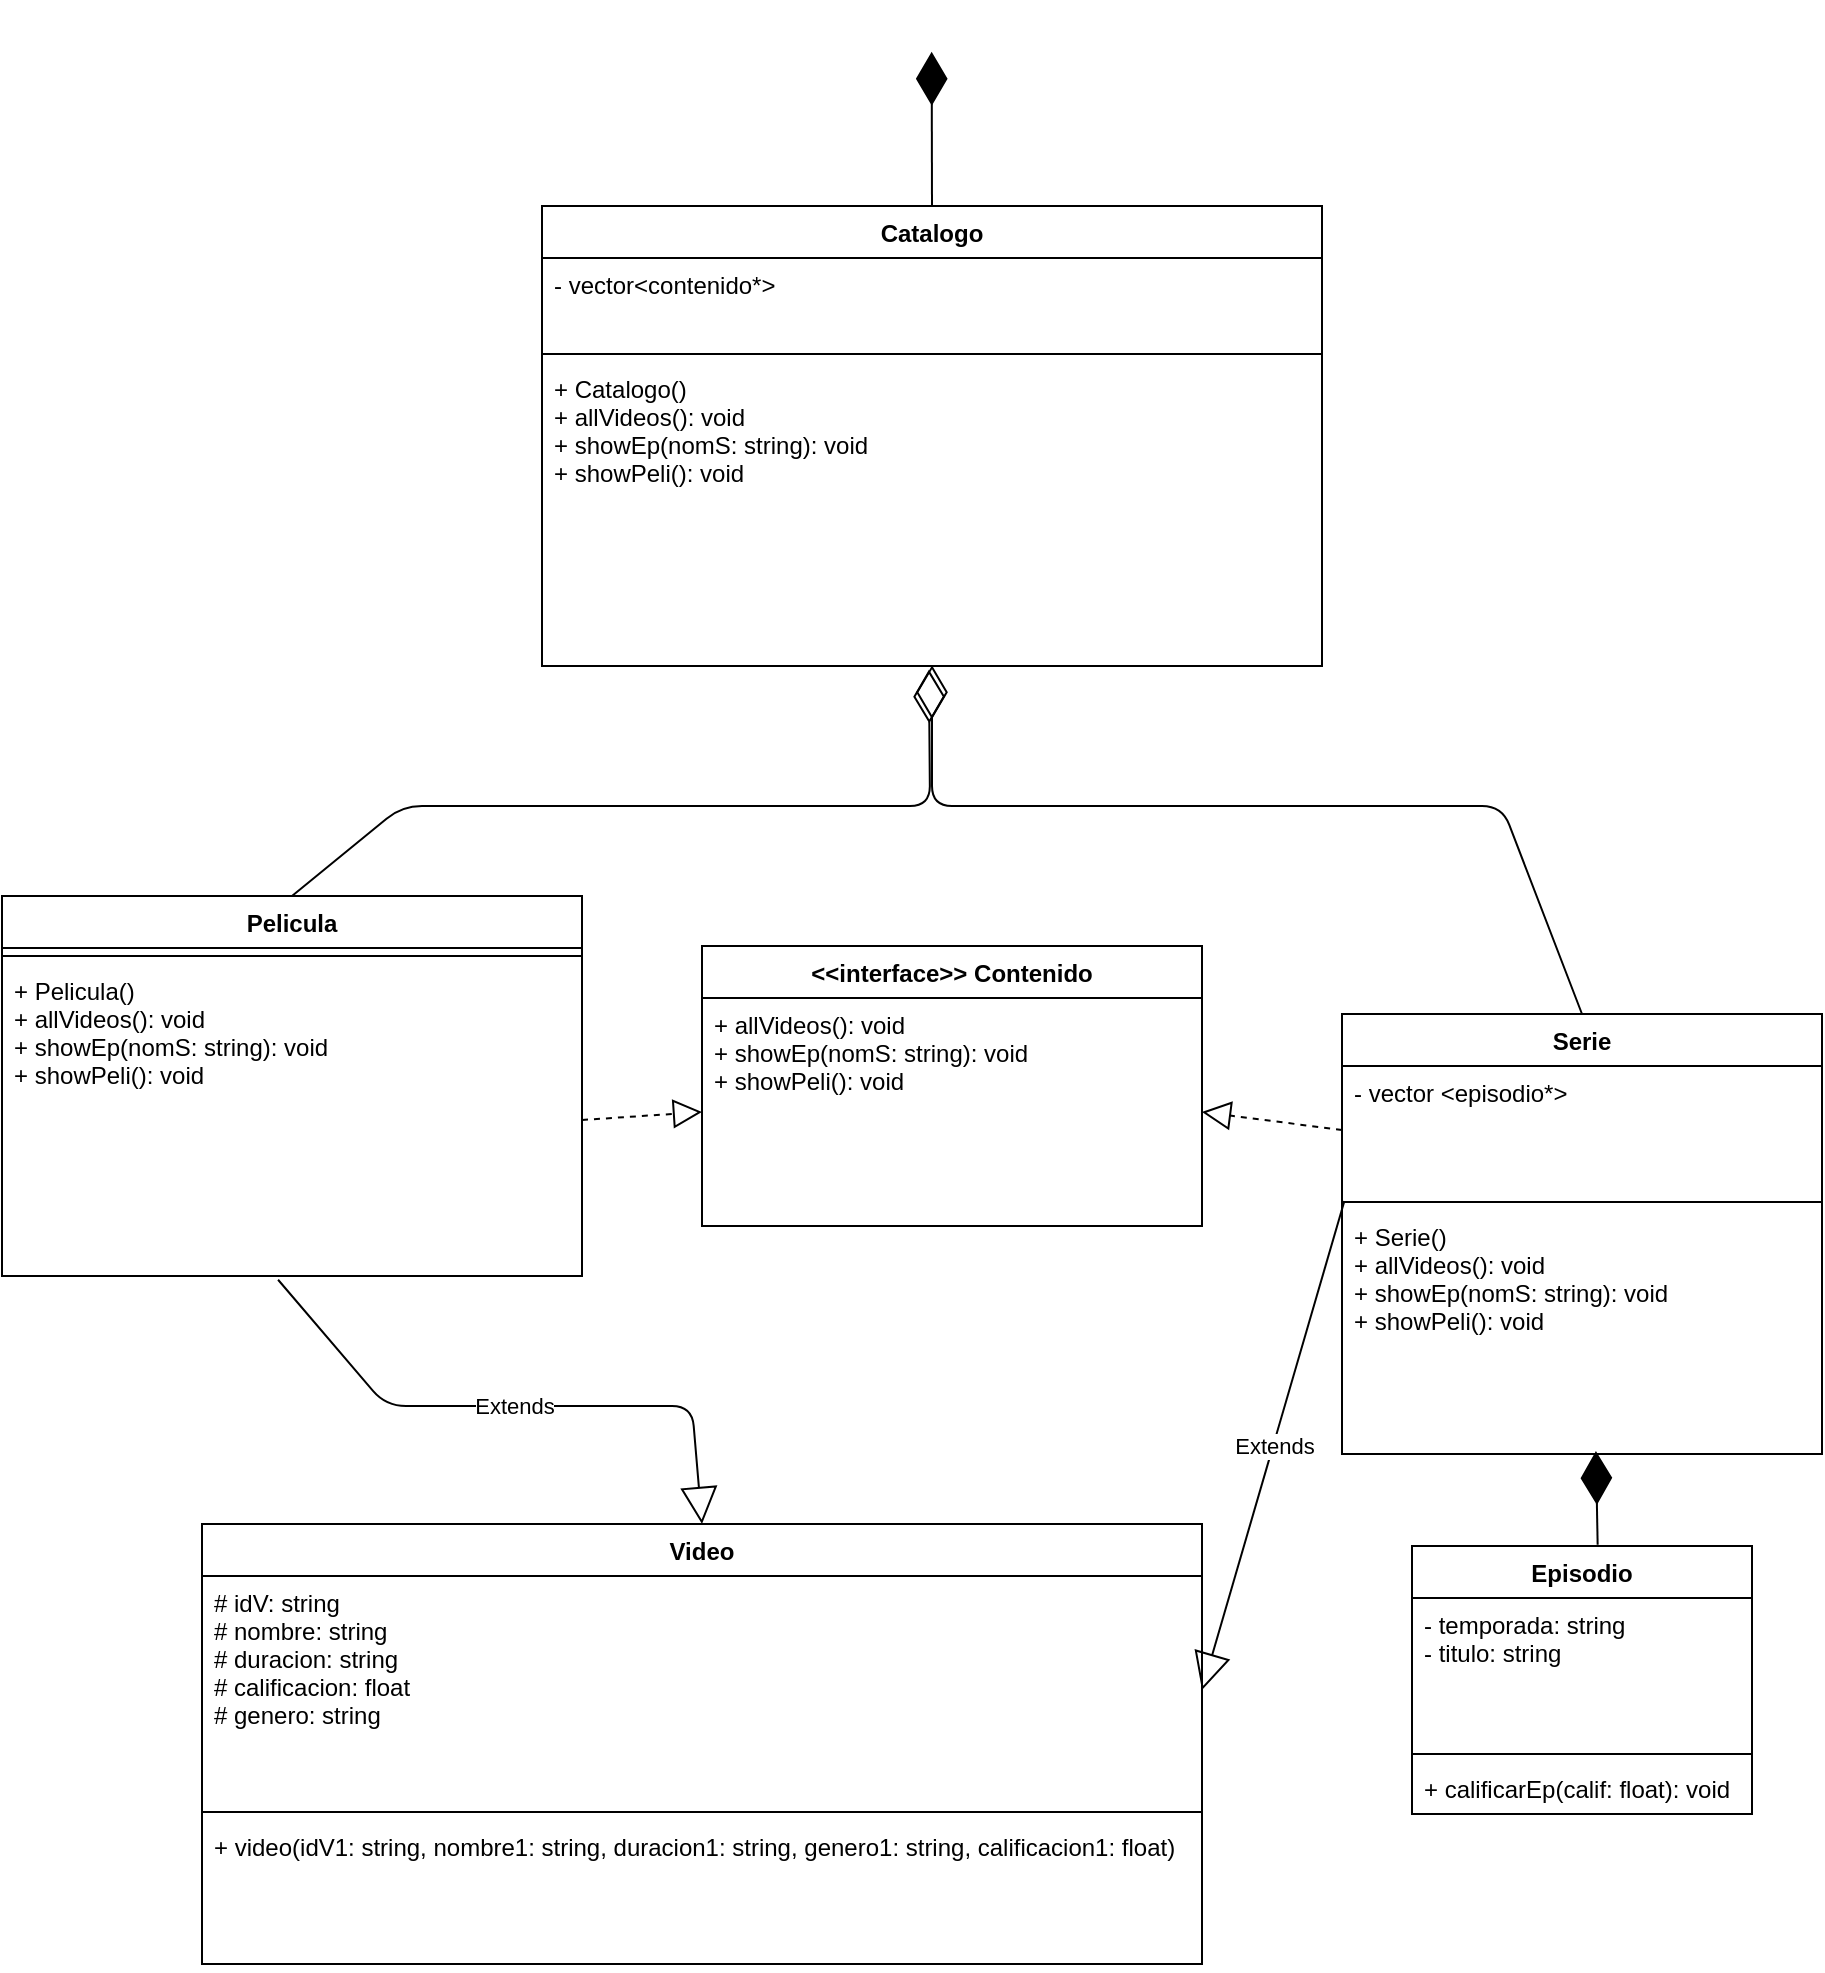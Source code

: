 <mxfile>
    <diagram id="g5spBLx_vvhdmmsODNRa" name="Page-1">
        <mxGraphModel dx="1624" dy="605" grid="1" gridSize="10" guides="1" tooltips="1" connect="1" arrows="1" fold="1" page="1" pageScale="1" pageWidth="850" pageHeight="1100" math="0" shadow="0">
            <root>
                <mxCell id="0"/>
                <mxCell id="1" parent="0"/>
                <mxCell id="24" value="" style="endArrow=diamondThin;endFill=1;endSize=24;html=1;entryX=0.529;entryY=0.988;entryDx=0;entryDy=0;entryPerimeter=0;exitX=0.546;exitY=-0.005;exitDx=0;exitDy=0;exitPerimeter=0;" parent="1" source="54" target="53" edge="1">
                    <mxGeometry width="160" relative="1" as="geometry">
                        <mxPoint x="630" y="725" as="sourcePoint"/>
                        <mxPoint x="470" y="695" as="targetPoint"/>
                    </mxGeometry>
                </mxCell>
                <mxCell id="27" value="Catalogo" style="swimlane;fontStyle=1;align=center;verticalAlign=top;childLayout=stackLayout;horizontal=1;startSize=26;horizontalStack=0;resizeParent=1;resizeParentMax=0;resizeLast=0;collapsible=1;marginBottom=0;" parent="1" vertex="1">
                    <mxGeometry x="230" y="200" width="390" height="230" as="geometry"/>
                </mxCell>
                <mxCell id="28" value="- vector&lt;contenido*&gt;" style="text;strokeColor=none;fillColor=none;align=left;verticalAlign=top;spacingLeft=4;spacingRight=4;overflow=hidden;rotatable=0;points=[[0,0.5],[1,0.5]];portConstraint=eastwest;" parent="27" vertex="1">
                    <mxGeometry y="26" width="390" height="44" as="geometry"/>
                </mxCell>
                <mxCell id="29" value="" style="line;strokeWidth=1;fillColor=none;align=left;verticalAlign=middle;spacingTop=-1;spacingLeft=3;spacingRight=3;rotatable=0;labelPosition=right;points=[];portConstraint=eastwest;strokeColor=inherit;" parent="27" vertex="1">
                    <mxGeometry y="70" width="390" height="8" as="geometry"/>
                </mxCell>
                <mxCell id="30" value="+ Catalogo()&#10;+ allVideos(): void&#10;+ showEp(nomS: string): void&#10;+ showPeli(): void" style="text;strokeColor=none;fillColor=none;align=left;verticalAlign=top;spacingLeft=4;spacingRight=4;overflow=hidden;rotatable=0;points=[[0,0.5],[1,0.5]];portConstraint=eastwest;" parent="27" vertex="1">
                    <mxGeometry y="78" width="390" height="152" as="geometry"/>
                </mxCell>
                <mxCell id="31" value="&lt;&lt;interface&gt;&gt; Contenido" style="swimlane;fontStyle=1;align=center;verticalAlign=top;childLayout=stackLayout;horizontal=1;startSize=26;horizontalStack=0;resizeParent=1;resizeParentMax=0;resizeLast=0;collapsible=1;marginBottom=0;" parent="1" vertex="1">
                    <mxGeometry x="310" y="570" width="250" height="140" as="geometry"/>
                </mxCell>
                <mxCell id="34" value="+ allVideos(): void&#10;+ showEp(nomS: string): void&#10;+ showPeli(): void" style="text;strokeColor=none;fillColor=none;align=left;verticalAlign=top;spacingLeft=4;spacingRight=4;overflow=hidden;rotatable=0;points=[[0,0.5],[1,0.5]];portConstraint=eastwest;" parent="31" vertex="1">
                    <mxGeometry y="26" width="250" height="114" as="geometry"/>
                </mxCell>
                <mxCell id="38" value="" style="endArrow=diamondThin;endFill=1;endSize=24;html=1;entryX=0.499;entryY=1.072;entryDx=0;entryDy=0;entryPerimeter=0;exitX=0.5;exitY=0;exitDx=0;exitDy=0;" parent="1" source="27" edge="1">
                    <mxGeometry width="160" relative="1" as="geometry">
                        <mxPoint x="140" y="300" as="sourcePoint"/>
                        <mxPoint x="424.84" y="122.88" as="targetPoint"/>
                    </mxGeometry>
                </mxCell>
                <mxCell id="44" value="Pelicula" style="swimlane;fontStyle=1;align=center;verticalAlign=top;childLayout=stackLayout;horizontal=1;startSize=26;horizontalStack=0;resizeParent=1;resizeParentMax=0;resizeLast=0;collapsible=1;marginBottom=0;" parent="1" vertex="1">
                    <mxGeometry x="-40" y="545" width="290" height="190" as="geometry"/>
                </mxCell>
                <mxCell id="46" value="" style="line;strokeWidth=1;fillColor=none;align=left;verticalAlign=middle;spacingTop=-1;spacingLeft=3;spacingRight=3;rotatable=0;labelPosition=right;points=[];portConstraint=eastwest;strokeColor=inherit;" parent="44" vertex="1">
                    <mxGeometry y="26" width="290" height="8" as="geometry"/>
                </mxCell>
                <mxCell id="47" value="+ Pelicula()&#10;+ allVideos(): void&#10;+ showEp(nomS: string): void&#10;+ showPeli(): void" style="text;strokeColor=none;fillColor=none;align=left;verticalAlign=top;spacingLeft=4;spacingRight=4;overflow=hidden;rotatable=0;points=[[0,0.5],[1,0.5]];portConstraint=eastwest;" parent="44" vertex="1">
                    <mxGeometry y="34" width="290" height="156" as="geometry"/>
                </mxCell>
                <mxCell id="50" value="Serie" style="swimlane;fontStyle=1;align=center;verticalAlign=top;childLayout=stackLayout;horizontal=1;startSize=26;horizontalStack=0;resizeParent=1;resizeParentMax=0;resizeLast=0;collapsible=1;marginBottom=0;" parent="1" vertex="1">
                    <mxGeometry x="630" y="604" width="240" height="220" as="geometry"/>
                </mxCell>
                <mxCell id="51" value="- vector &lt;episodio*&gt;" style="text;strokeColor=none;fillColor=none;align=left;verticalAlign=top;spacingLeft=4;spacingRight=4;overflow=hidden;rotatable=0;points=[[0,0.5],[1,0.5]];portConstraint=eastwest;" parent="50" vertex="1">
                    <mxGeometry y="26" width="240" height="64" as="geometry"/>
                </mxCell>
                <mxCell id="52" value="" style="line;strokeWidth=1;fillColor=none;align=left;verticalAlign=middle;spacingTop=-1;spacingLeft=3;spacingRight=3;rotatable=0;labelPosition=right;points=[];portConstraint=eastwest;strokeColor=inherit;" parent="50" vertex="1">
                    <mxGeometry y="90" width="240" height="8" as="geometry"/>
                </mxCell>
                <mxCell id="53" value="+ Serie()&#10;+ allVideos(): void&#10;+ showEp(nomS: string): void&#10;+ showPeli(): void" style="text;strokeColor=none;fillColor=none;align=left;verticalAlign=top;spacingLeft=4;spacingRight=4;overflow=hidden;rotatable=0;points=[[0,0.5],[1,0.5]];portConstraint=eastwest;" parent="50" vertex="1">
                    <mxGeometry y="98" width="240" height="122" as="geometry"/>
                </mxCell>
                <mxCell id="54" value="Episodio" style="swimlane;fontStyle=1;align=center;verticalAlign=top;childLayout=stackLayout;horizontal=1;startSize=26;horizontalStack=0;resizeParent=1;resizeParentMax=0;resizeLast=0;collapsible=1;marginBottom=0;" parent="1" vertex="1">
                    <mxGeometry x="665" y="870" width="170" height="134" as="geometry"/>
                </mxCell>
                <mxCell id="55" value="- temporada: string&#10;- titulo: string" style="text;strokeColor=none;fillColor=none;align=left;verticalAlign=top;spacingLeft=4;spacingRight=4;overflow=hidden;rotatable=0;points=[[0,0.5],[1,0.5]];portConstraint=eastwest;" parent="54" vertex="1">
                    <mxGeometry y="26" width="170" height="74" as="geometry"/>
                </mxCell>
                <mxCell id="56" value="" style="line;strokeWidth=1;fillColor=none;align=left;verticalAlign=middle;spacingTop=-1;spacingLeft=3;spacingRight=3;rotatable=0;labelPosition=right;points=[];portConstraint=eastwest;strokeColor=inherit;" parent="54" vertex="1">
                    <mxGeometry y="100" width="170" height="8" as="geometry"/>
                </mxCell>
                <mxCell id="57" value="+ calificarEp(calif: float): void" style="text;strokeColor=none;fillColor=none;align=left;verticalAlign=top;spacingLeft=4;spacingRight=4;overflow=hidden;rotatable=0;points=[[0,0.5],[1,0.5]];portConstraint=eastwest;" parent="54" vertex="1">
                    <mxGeometry y="108" width="170" height="26" as="geometry"/>
                </mxCell>
                <mxCell id="58" value="Video" style="swimlane;fontStyle=1;align=center;verticalAlign=top;childLayout=stackLayout;horizontal=1;startSize=26;horizontalStack=0;resizeParent=1;resizeParentMax=0;resizeLast=0;collapsible=1;marginBottom=0;" parent="1" vertex="1">
                    <mxGeometry x="60" y="859" width="500" height="220" as="geometry"/>
                </mxCell>
                <mxCell id="59" value="# idV: string&#10;# nombre: string&#10;# duracion: string&#10;# calificacion: float&#10;# genero: string" style="text;strokeColor=none;fillColor=none;align=left;verticalAlign=top;spacingLeft=4;spacingRight=4;overflow=hidden;rotatable=0;points=[[0,0.5],[1,0.5]];portConstraint=eastwest;" parent="58" vertex="1">
                    <mxGeometry y="26" width="500" height="114" as="geometry"/>
                </mxCell>
                <mxCell id="60" value="" style="line;strokeWidth=1;fillColor=none;align=left;verticalAlign=middle;spacingTop=-1;spacingLeft=3;spacingRight=3;rotatable=0;labelPosition=right;points=[];portConstraint=eastwest;strokeColor=inherit;" parent="58" vertex="1">
                    <mxGeometry y="140" width="500" height="8" as="geometry"/>
                </mxCell>
                <mxCell id="61" value="+ video(idV1: string, nombre1: string, duracion1: string, genero1: string, calificacion1: float)" style="text;strokeColor=none;fillColor=none;align=left;verticalAlign=top;spacingLeft=4;spacingRight=4;overflow=hidden;rotatable=0;points=[[0,0.5],[1,0.5]];portConstraint=eastwest;" parent="58" vertex="1">
                    <mxGeometry y="148" width="500" height="72" as="geometry"/>
                </mxCell>
                <mxCell id="62" value="Extends" style="endArrow=block;endSize=16;endFill=0;html=1;entryX=1;entryY=0.5;entryDx=0;entryDy=0;exitX=0.005;exitY=0.438;exitDx=0;exitDy=0;exitPerimeter=0;" parent="1" source="52" target="59" edge="1">
                    <mxGeometry width="160" relative="1" as="geometry">
                        <mxPoint x="590" y="750" as="sourcePoint"/>
                        <mxPoint x="300" y="935" as="targetPoint"/>
                    </mxGeometry>
                </mxCell>
                <mxCell id="63" value="Extends" style="endArrow=block;endSize=16;endFill=0;html=1;entryX=0.5;entryY=0;entryDx=0;entryDy=0;exitX=0.476;exitY=1.012;exitDx=0;exitDy=0;exitPerimeter=0;" parent="1" source="47" target="58" edge="1">
                    <mxGeometry width="160" relative="1" as="geometry">
                        <mxPoint x="160" y="700" as="sourcePoint"/>
                        <mxPoint x="700" y="805" as="targetPoint"/>
                        <Array as="points">
                            <mxPoint x="152" y="800"/>
                            <mxPoint x="305" y="800"/>
                        </Array>
                    </mxGeometry>
                </mxCell>
                <mxCell id="64" value="" style="endArrow=block;dashed=1;endFill=0;endSize=12;html=1;exitX=1;exitY=0.5;exitDx=0;exitDy=0;entryX=0;entryY=0.5;entryDx=0;entryDy=0;" parent="1" source="47" target="34" edge="1">
                    <mxGeometry width="160" relative="1" as="geometry">
                        <mxPoint x="240" y="653" as="sourcePoint"/>
                        <mxPoint x="350" y="685" as="targetPoint"/>
                    </mxGeometry>
                </mxCell>
                <mxCell id="65" value="" style="endArrow=block;dashed=1;endFill=0;endSize=12;html=1;exitX=0;exitY=0.5;exitDx=0;exitDy=0;entryX=1;entryY=0.5;entryDx=0;entryDy=0;" parent="1" source="51" target="34" edge="1">
                    <mxGeometry width="160" relative="1" as="geometry">
                        <mxPoint x="300" y="588" as="sourcePoint"/>
                        <mxPoint x="370" y="603" as="targetPoint"/>
                    </mxGeometry>
                </mxCell>
                <mxCell id="66" value="" style="endArrow=diamondThin;endFill=0;endSize=24;html=1;exitX=0.5;exitY=0;exitDx=0;exitDy=0;entryX=0.496;entryY=1.012;entryDx=0;entryDy=0;entryPerimeter=0;" parent="1" source="44" target="30" edge="1">
                    <mxGeometry width="160" relative="1" as="geometry">
                        <mxPoint x="400" y="500" as="sourcePoint"/>
                        <mxPoint x="350" y="470" as="targetPoint"/>
                        <Array as="points">
                            <mxPoint x="160" y="500"/>
                            <mxPoint x="424" y="500"/>
                        </Array>
                    </mxGeometry>
                </mxCell>
                <mxCell id="68" value="" style="endArrow=diamondThin;endFill=0;endSize=24;html=1;exitX=0.5;exitY=0;exitDx=0;exitDy=0;entryX=0.5;entryY=0.998;entryDx=0;entryDy=0;entryPerimeter=0;" parent="1" source="50" target="30" edge="1">
                    <mxGeometry width="160" relative="1" as="geometry">
                        <mxPoint x="650" y="570" as="sourcePoint"/>
                        <mxPoint x="460" y="460" as="targetPoint"/>
                        <Array as="points">
                            <mxPoint x="710" y="500"/>
                            <mxPoint x="425" y="500"/>
                        </Array>
                    </mxGeometry>
                </mxCell>
            </root>
        </mxGraphModel>
    </diagram>
</mxfile>